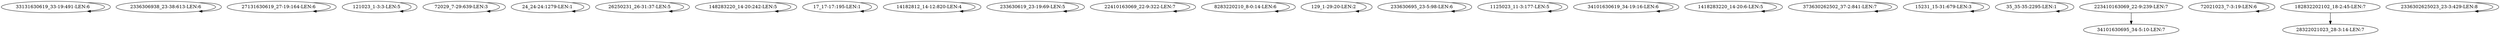 digraph G {
    "33131630619_33-19:491-LEN:6" -> "33131630619_33-19:491-LEN:6";
    "2336306938_23-38:613-LEN:6" -> "2336306938_23-38:613-LEN:6";
    "27131630619_27-19:164-LEN:6" -> "27131630619_27-19:164-LEN:6";
    "121023_1-3:3-LEN:5" -> "121023_1-3:3-LEN:5";
    "72029_7-29:639-LEN:3" -> "72029_7-29:639-LEN:3";
    "24_24-24:1279-LEN:1" -> "24_24-24:1279-LEN:1";
    "26250231_26-31:37-LEN:5" -> "26250231_26-31:37-LEN:5";
    "148283220_14-20:242-LEN:5" -> "148283220_14-20:242-LEN:5";
    "17_17-17:195-LEN:1" -> "17_17-17:195-LEN:1";
    "14182812_14-12:820-LEN:4" -> "14182812_14-12:820-LEN:4";
    "233630619_23-19:69-LEN:5" -> "233630619_23-19:69-LEN:5";
    "22410163069_22-9:322-LEN:7" -> "22410163069_22-9:322-LEN:7";
    "8283220210_8-0:14-LEN:6" -> "8283220210_8-0:14-LEN:6";
    "129_1-29:20-LEN:2" -> "129_1-29:20-LEN:2";
    "233630695_23-5:98-LEN:6" -> "233630695_23-5:98-LEN:6";
    "1125023_11-3:177-LEN:5" -> "1125023_11-3:177-LEN:5";
    "34101630619_34-19:16-LEN:6" -> "34101630619_34-19:16-LEN:6";
    "1418283220_14-20:6-LEN:5" -> "1418283220_14-20:6-LEN:5";
    "373630262502_37-2:841-LEN:7" -> "373630262502_37-2:841-LEN:7";
    "15231_15-31:679-LEN:3" -> "15231_15-31:679-LEN:3";
    "35_35-35:2295-LEN:1" -> "35_35-35:2295-LEN:1";
    "223410163069_22-9:239-LEN:7" -> "34101630695_34-5:10-LEN:7";
    "72021023_7-3:19-LEN:6" -> "72021023_7-3:19-LEN:6";
    "182832202102_18-2:45-LEN:7" -> "28322021023_28-3:14-LEN:7";
    "2336302625023_23-3:429-LEN:8" -> "2336302625023_23-3:429-LEN:8";
}
